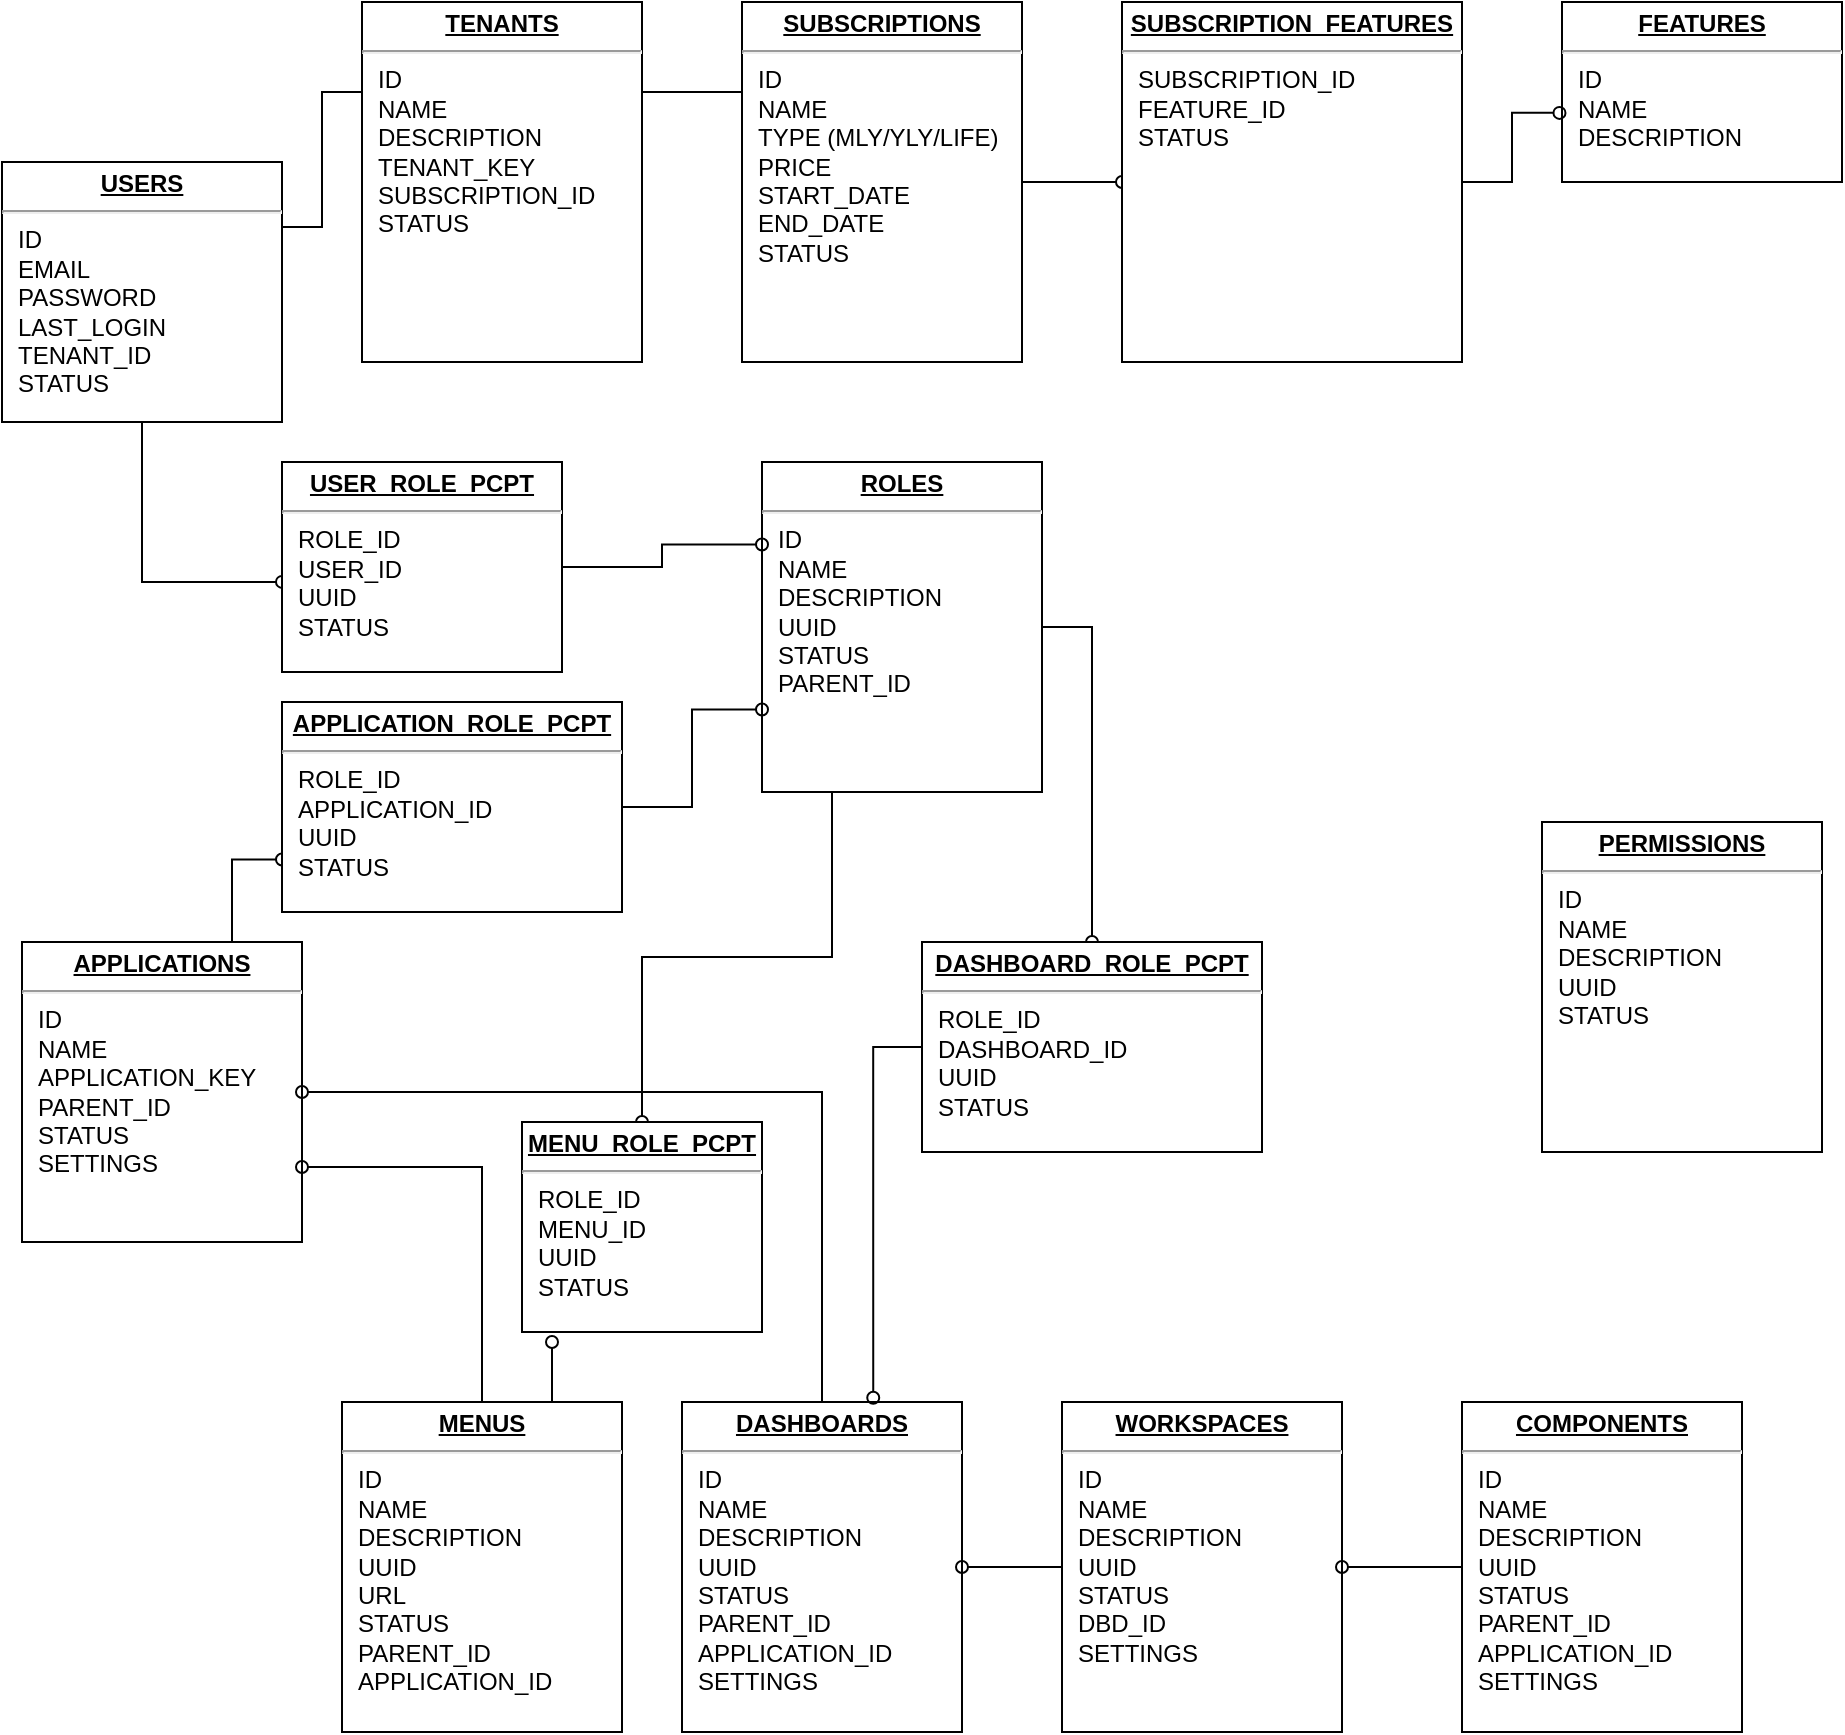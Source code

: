 <mxfile version="15.0.6" type="github">
  <diagram name="Page-1" id="a7904f86-f2b4-8e86-fa97-74104820619b">
    <mxGraphModel dx="1038" dy="491" grid="1" gridSize="10" guides="1" tooltips="1" connect="1" arrows="1" fold="1" page="1" pageScale="1" pageWidth="2336" pageHeight="1654" background="none" math="0" shadow="0">
      <root>
        <mxCell id="0" />
        <mxCell id="1" parent="0" />
        <mxCell id="n4MkrR-aPozAzKNr83SV-34" style="edgeStyle=orthogonalEdgeStyle;rounded=0;orthogonalLoop=1;jettySize=auto;html=1;exitX=0.5;exitY=1;exitDx=0;exitDy=0;entryX=0;entryY=0.571;entryDx=0;entryDy=0;entryPerimeter=0;endArrow=oval;endFill=0;" edge="1" parent="1" source="24794b860abc3c2d-1" target="n4MkrR-aPozAzKNr83SV-33">
          <mxGeometry relative="1" as="geometry" />
        </mxCell>
        <mxCell id="24794b860abc3c2d-1" value="&lt;p style=&quot;margin: 0px ; margin-top: 4px ; text-align: center ; text-decoration: underline&quot;&gt;&lt;b&gt;USERS&lt;/b&gt;&lt;/p&gt;&lt;hr&gt;&lt;p style=&quot;margin: 0px ; margin-left: 8px&quot;&gt;ID&lt;/p&gt;&lt;p style=&quot;margin: 0px ; margin-left: 8px&quot;&gt;EMAIL&lt;/p&gt;&lt;p style=&quot;margin: 0px ; margin-left: 8px&quot;&gt;PASSWORD&lt;/p&gt;&lt;p style=&quot;margin: 0px ; margin-left: 8px&quot;&gt;LAST_LOGIN&lt;/p&gt;&lt;p style=&quot;margin: 0px ; margin-left: 8px&quot;&gt;TENANT_ID&lt;/p&gt;&lt;p style=&quot;margin: 0px ; margin-left: 8px&quot;&gt;STATUS&lt;/p&gt;&lt;p style=&quot;margin: 0px ; margin-left: 8px&quot;&gt;&lt;br&gt;&lt;/p&gt;" style="verticalAlign=top;align=left;overflow=fill;fontSize=12;fontFamily=Helvetica;html=1;rounded=0;shadow=0;comic=0;labelBackgroundColor=none;strokeWidth=1" parent="1" vertex="1">
          <mxGeometry x="20" y="110" width="140" height="130" as="geometry" />
        </mxCell>
        <mxCell id="n4MkrR-aPozAzKNr83SV-30" style="edgeStyle=orthogonalEdgeStyle;rounded=0;orthogonalLoop=1;jettySize=auto;html=1;exitX=0.75;exitY=0;exitDx=0;exitDy=0;entryX=0;entryY=0.75;entryDx=0;entryDy=0;endArrow=oval;endFill=0;" edge="1" parent="1" source="24794b860abc3c2d-16" target="n4MkrR-aPozAzKNr83SV-29">
          <mxGeometry relative="1" as="geometry" />
        </mxCell>
        <mxCell id="24794b860abc3c2d-16" value="&lt;p style=&quot;margin: 0px ; margin-top: 4px ; text-align: center ; text-decoration: underline&quot;&gt;&lt;b&gt;APPLICATIONS&lt;/b&gt;&lt;/p&gt;&lt;hr&gt;&lt;p style=&quot;margin: 0px ; margin-left: 8px&quot;&gt;ID&lt;/p&gt;&lt;p style=&quot;margin: 0px ; margin-left: 8px&quot;&gt;NAME&lt;/p&gt;&lt;p style=&quot;margin: 0px ; margin-left: 8px&quot;&gt;APPLICATION_KEY&lt;/p&gt;&lt;p style=&quot;margin: 0px ; margin-left: 8px&quot;&gt;PARENT_ID&lt;br&gt;&lt;/p&gt;&lt;p style=&quot;margin: 0px ; margin-left: 8px&quot;&gt;STATUS&lt;/p&gt;&lt;p style=&quot;margin: 0px ; margin-left: 8px&quot;&gt;SETTINGS&lt;/p&gt;&lt;p style=&quot;margin: 0px ; margin-left: 8px&quot;&gt;&lt;br&gt;&lt;/p&gt;" style="verticalAlign=top;align=left;overflow=fill;fontSize=12;fontFamily=Helvetica;html=1;rounded=0;shadow=0;comic=0;labelBackgroundColor=none;strokeWidth=1" parent="1" vertex="1">
          <mxGeometry x="30" y="500" width="140" height="150" as="geometry" />
        </mxCell>
        <mxCell id="24794b860abc3c2d-40" style="edgeStyle=orthogonalEdgeStyle;rounded=0;html=1;exitX=0;exitY=0.25;entryX=1;entryY=0.25;labelBackgroundColor=none;endArrow=none;endFill=0;endSize=8;fontFamily=Verdana;fontSize=12;align=left;" parent="1" source="24794b860abc3c2d-17" target="24794b860abc3c2d-1" edge="1">
          <mxGeometry relative="1" as="geometry" />
        </mxCell>
        <mxCell id="24794b860abc3c2d-41" style="edgeStyle=orthogonalEdgeStyle;rounded=0;html=1;exitX=1;exitY=0.25;entryX=0;entryY=0.25;labelBackgroundColor=none;endArrow=none;endFill=0;endSize=8;fontFamily=Verdana;fontSize=12;align=left;" parent="1" source="24794b860abc3c2d-17" target="24794b860abc3c2d-19" edge="1">
          <mxGeometry relative="1" as="geometry" />
        </mxCell>
        <mxCell id="24794b860abc3c2d-17" value="&lt;p style=&quot;margin: 0px ; margin-top: 4px ; text-align: center ; text-decoration: underline&quot;&gt;&lt;b&gt;TENANTS&lt;/b&gt;&lt;/p&gt;&lt;hr&gt;&lt;p style=&quot;margin: 0px ; margin-left: 8px&quot;&gt;ID&lt;br&gt;NAME&lt;/p&gt;&lt;p style=&quot;margin: 0px ; margin-left: 8px&quot;&gt;DESCRIPTION&lt;/p&gt;&lt;p style=&quot;margin: 0px ; margin-left: 8px&quot;&gt;TENANT_KEY&lt;/p&gt;&lt;p style=&quot;margin: 0px ; margin-left: 8px&quot;&gt;SUBSCRIPTION_ID&lt;/p&gt;&lt;p style=&quot;margin: 0px ; margin-left: 8px&quot;&gt;STATUS&lt;/p&gt;" style="verticalAlign=top;align=left;overflow=fill;fontSize=12;fontFamily=Helvetica;html=1;rounded=0;shadow=0;comic=0;labelBackgroundColor=none;strokeWidth=1" parent="1" vertex="1">
          <mxGeometry x="200" y="30" width="140" height="180" as="geometry" />
        </mxCell>
        <mxCell id="n4MkrR-aPozAzKNr83SV-10" style="edgeStyle=orthogonalEdgeStyle;rounded=0;orthogonalLoop=1;jettySize=auto;html=1;exitX=1;exitY=0.5;exitDx=0;exitDy=0;endArrow=oval;endFill=0;" edge="1" parent="1" source="24794b860abc3c2d-19" target="n4MkrR-aPozAzKNr83SV-8">
          <mxGeometry relative="1" as="geometry" />
        </mxCell>
        <mxCell id="24794b860abc3c2d-19" value="&lt;p style=&quot;margin: 0px ; margin-top: 4px ; text-align: center ; text-decoration: underline&quot;&gt;&lt;b&gt;SUBSCRIPTIONS&lt;/b&gt;&lt;/p&gt;&lt;hr&gt;&lt;p style=&quot;margin: 0px ; margin-left: 8px&quot;&gt;ID&lt;/p&gt;&lt;p style=&quot;margin: 0px ; margin-left: 8px&quot;&gt;NAME&lt;/p&gt;&lt;p style=&quot;margin: 0px ; margin-left: 8px&quot;&gt;TYPE (MLY/YLY/LIFE)&lt;/p&gt;&lt;p style=&quot;margin: 0px ; margin-left: 8px&quot;&gt;PRICE&lt;/p&gt;&lt;p style=&quot;margin: 0px ; margin-left: 8px&quot;&gt;START_DATE&lt;/p&gt;&lt;p style=&quot;margin: 0px ; margin-left: 8px&quot;&gt;END_DATE&lt;br&gt;STATUS&lt;/p&gt;&lt;p style=&quot;margin: 0px ; margin-left: 8px&quot;&gt;&lt;br&gt;&lt;/p&gt;&lt;p style=&quot;margin: 0px ; margin-left: 8px&quot;&gt;&lt;br&gt;&lt;/p&gt;" style="verticalAlign=top;align=left;overflow=fill;fontSize=12;fontFamily=Helvetica;html=1;rounded=0;shadow=0;comic=0;labelBackgroundColor=none;strokeWidth=1" parent="1" vertex="1">
          <mxGeometry x="390" y="30" width="140" height="180" as="geometry" />
        </mxCell>
        <mxCell id="n4MkrR-aPozAzKNr83SV-2" value="&lt;p style=&quot;margin: 0px ; margin-top: 4px ; text-align: center ; text-decoration: underline&quot;&gt;&lt;b&gt;FEATURES&lt;/b&gt;&lt;/p&gt;&lt;hr&gt;&lt;p style=&quot;margin: 0px ; margin-left: 8px&quot;&gt;ID&lt;/p&gt;&lt;p style=&quot;margin: 0px ; margin-left: 8px&quot;&gt;NAME&lt;/p&gt;&lt;p style=&quot;margin: 0px ; margin-left: 8px&quot;&gt;DESCRIPTION&lt;/p&gt;&lt;p style=&quot;margin: 0px ; margin-left: 8px&quot;&gt;&lt;br&gt;&lt;/p&gt;" style="verticalAlign=top;align=left;overflow=fill;fontSize=12;fontFamily=Helvetica;html=1;rounded=0;shadow=0;comic=0;labelBackgroundColor=none;strokeWidth=1" vertex="1" parent="1">
          <mxGeometry x="800" y="30" width="140" height="90" as="geometry" />
        </mxCell>
        <mxCell id="n4MkrR-aPozAzKNr83SV-11" style="edgeStyle=orthogonalEdgeStyle;rounded=0;orthogonalLoop=1;jettySize=auto;html=1;exitX=1;exitY=0.5;exitDx=0;exitDy=0;entryX=-0.009;entryY=0.616;entryDx=0;entryDy=0;entryPerimeter=0;endArrow=oval;endFill=0;" edge="1" parent="1" source="n4MkrR-aPozAzKNr83SV-8" target="n4MkrR-aPozAzKNr83SV-2">
          <mxGeometry relative="1" as="geometry" />
        </mxCell>
        <mxCell id="n4MkrR-aPozAzKNr83SV-8" value="&lt;p style=&quot;margin: 0px ; margin-top: 4px ; text-align: center ; text-decoration: underline&quot;&gt;&lt;b&gt;SUBSCRIPTION_FEATURES&lt;/b&gt;&lt;/p&gt;&lt;hr&gt;&lt;p style=&quot;margin: 0px ; margin-left: 8px&quot;&gt;SUBSCRIPTION_ID&lt;br&gt;FEATURE_ID&lt;br&gt;&lt;/p&gt;&lt;p style=&quot;margin: 0px ; margin-left: 8px&quot;&gt;STATUS&lt;/p&gt;" style="verticalAlign=top;align=left;overflow=fill;fontSize=12;fontFamily=Helvetica;html=1;rounded=0;shadow=0;comic=0;labelBackgroundColor=none;strokeWidth=1" vertex="1" parent="1">
          <mxGeometry x="580" y="30" width="170" height="180" as="geometry" />
        </mxCell>
        <mxCell id="n4MkrR-aPozAzKNr83SV-19" style="edgeStyle=orthogonalEdgeStyle;rounded=0;orthogonalLoop=1;jettySize=auto;html=1;exitX=0.5;exitY=0;exitDx=0;exitDy=0;entryX=1;entryY=0.75;entryDx=0;entryDy=0;endArrow=oval;endFill=0;" edge="1" parent="1" source="n4MkrR-aPozAzKNr83SV-12" target="24794b860abc3c2d-16">
          <mxGeometry relative="1" as="geometry" />
        </mxCell>
        <mxCell id="n4MkrR-aPozAzKNr83SV-27" style="edgeStyle=orthogonalEdgeStyle;rounded=0;orthogonalLoop=1;jettySize=auto;html=1;exitX=0.75;exitY=0;exitDx=0;exitDy=0;endArrow=oval;endFill=0;" edge="1" parent="1" source="n4MkrR-aPozAzKNr83SV-12">
          <mxGeometry relative="1" as="geometry">
            <mxPoint x="295" y="700" as="targetPoint" />
          </mxGeometry>
        </mxCell>
        <mxCell id="n4MkrR-aPozAzKNr83SV-12" value="&lt;p style=&quot;margin: 0px ; margin-top: 4px ; text-align: center ; text-decoration: underline&quot;&gt;&lt;b&gt;MENUS&lt;/b&gt;&lt;/p&gt;&lt;hr&gt;&lt;p style=&quot;margin: 0px ; margin-left: 8px&quot;&gt;ID&lt;/p&gt;&lt;p style=&quot;margin: 0px ; margin-left: 8px&quot;&gt;NAME&lt;/p&gt;&lt;p style=&quot;margin: 0px ; margin-left: 8px&quot;&gt;DESCRIPTION&lt;/p&gt;&lt;p style=&quot;margin: 0px ; margin-left: 8px&quot;&gt;UUID&lt;/p&gt;&lt;p style=&quot;margin: 0px ; margin-left: 8px&quot;&gt;URL&lt;/p&gt;&lt;p style=&quot;margin: 0px ; margin-left: 8px&quot;&gt;STATUS&lt;/p&gt;&lt;p style=&quot;margin: 0px ; margin-left: 8px&quot;&gt;PARENT_ID&lt;/p&gt;&lt;p style=&quot;margin: 0px ; margin-left: 8px&quot;&gt;APPLICATION_ID&lt;/p&gt;&lt;p style=&quot;margin: 0px ; margin-left: 8px&quot;&gt;&lt;br&gt;&lt;/p&gt;" style="verticalAlign=top;align=left;overflow=fill;fontSize=12;fontFamily=Helvetica;html=1;rounded=0;shadow=0;comic=0;labelBackgroundColor=none;strokeWidth=1" vertex="1" parent="1">
          <mxGeometry x="190" y="730" width="140" height="165" as="geometry" />
        </mxCell>
        <mxCell id="n4MkrR-aPozAzKNr83SV-18" style="edgeStyle=orthogonalEdgeStyle;rounded=0;orthogonalLoop=1;jettySize=auto;html=1;exitX=0.5;exitY=0;exitDx=0;exitDy=0;entryX=1;entryY=0.5;entryDx=0;entryDy=0;endArrow=oval;endFill=0;" edge="1" parent="1" source="n4MkrR-aPozAzKNr83SV-13" target="24794b860abc3c2d-16">
          <mxGeometry relative="1" as="geometry" />
        </mxCell>
        <mxCell id="n4MkrR-aPozAzKNr83SV-13" value="&lt;p style=&quot;margin: 0px ; margin-top: 4px ; text-align: center ; text-decoration: underline&quot;&gt;&lt;b&gt;DASHBOARDS&lt;/b&gt;&lt;/p&gt;&lt;hr&gt;&lt;p style=&quot;margin: 0px ; margin-left: 8px&quot;&gt;ID&lt;/p&gt;&lt;p style=&quot;margin: 0px ; margin-left: 8px&quot;&gt;NAME&lt;/p&gt;&lt;p style=&quot;margin: 0px ; margin-left: 8px&quot;&gt;DESCRIPTION&lt;/p&gt;&lt;p style=&quot;margin: 0px ; margin-left: 8px&quot;&gt;&lt;span&gt;UUID&lt;/span&gt;&lt;/p&gt;&lt;p style=&quot;margin: 0px ; margin-left: 8px&quot;&gt;&lt;span&gt;STATUS&lt;/span&gt;&lt;br&gt;&lt;/p&gt;&lt;p style=&quot;margin: 0px ; margin-left: 8px&quot;&gt;PARENT_ID&lt;/p&gt;&lt;p style=&quot;margin: 0px ; margin-left: 8px&quot;&gt;APPLICATION_ID&lt;/p&gt;&lt;p style=&quot;margin: 0px ; margin-left: 8px&quot;&gt;SETTINGS&lt;/p&gt;&lt;p style=&quot;margin: 0px ; margin-left: 8px&quot;&gt;&lt;br&gt;&lt;/p&gt;" style="verticalAlign=top;align=left;overflow=fill;fontSize=12;fontFamily=Helvetica;html=1;rounded=0;shadow=0;comic=0;labelBackgroundColor=none;strokeWidth=1" vertex="1" parent="1">
          <mxGeometry x="360" y="730" width="140" height="165" as="geometry" />
        </mxCell>
        <mxCell id="n4MkrR-aPozAzKNr83SV-17" style="edgeStyle=orthogonalEdgeStyle;rounded=0;orthogonalLoop=1;jettySize=auto;html=1;exitX=0;exitY=0.5;exitDx=0;exitDy=0;entryX=1;entryY=0.5;entryDx=0;entryDy=0;endArrow=oval;endFill=0;" edge="1" parent="1" source="n4MkrR-aPozAzKNr83SV-14" target="n4MkrR-aPozAzKNr83SV-13">
          <mxGeometry relative="1" as="geometry" />
        </mxCell>
        <mxCell id="n4MkrR-aPozAzKNr83SV-14" value="&lt;p style=&quot;margin: 0px ; margin-top: 4px ; text-align: center ; text-decoration: underline&quot;&gt;&lt;b&gt;WORKSPACES&lt;/b&gt;&lt;/p&gt;&lt;hr&gt;&lt;p style=&quot;margin: 0px ; margin-left: 8px&quot;&gt;ID&lt;/p&gt;&lt;p style=&quot;margin: 0px ; margin-left: 8px&quot;&gt;NAME&lt;/p&gt;&lt;p style=&quot;margin: 0px ; margin-left: 8px&quot;&gt;DESCRIPTION&lt;/p&gt;&lt;p style=&quot;margin: 0px ; margin-left: 8px&quot;&gt;UUID&lt;/p&gt;&lt;p style=&quot;margin: 0px ; margin-left: 8px&quot;&gt;STATUS&lt;/p&gt;&lt;p style=&quot;margin: 0px ; margin-left: 8px&quot;&gt;DBD_ID&lt;/p&gt;&lt;p style=&quot;margin: 0px ; margin-left: 8px&quot;&gt;SETTINGS&lt;/p&gt;&lt;p style=&quot;margin: 0px ; margin-left: 8px&quot;&gt;&lt;br&gt;&lt;/p&gt;&lt;p style=&quot;margin: 0px ; margin-left: 8px&quot;&gt;&lt;br&gt;&lt;/p&gt;" style="verticalAlign=top;align=left;overflow=fill;fontSize=12;fontFamily=Helvetica;html=1;rounded=0;shadow=0;comic=0;labelBackgroundColor=none;strokeWidth=1" vertex="1" parent="1">
          <mxGeometry x="550" y="730" width="140" height="165" as="geometry" />
        </mxCell>
        <mxCell id="n4MkrR-aPozAzKNr83SV-16" style="edgeStyle=orthogonalEdgeStyle;rounded=0;orthogonalLoop=1;jettySize=auto;html=1;exitX=0;exitY=0.5;exitDx=0;exitDy=0;entryX=1;entryY=0.5;entryDx=0;entryDy=0;endArrow=oval;endFill=0;" edge="1" parent="1" source="n4MkrR-aPozAzKNr83SV-15" target="n4MkrR-aPozAzKNr83SV-14">
          <mxGeometry relative="1" as="geometry" />
        </mxCell>
        <mxCell id="n4MkrR-aPozAzKNr83SV-15" value="&lt;p style=&quot;margin: 0px ; margin-top: 4px ; text-align: center ; text-decoration: underline&quot;&gt;&lt;b&gt;COMPONENTS&lt;/b&gt;&lt;/p&gt;&lt;hr&gt;&lt;p style=&quot;margin: 0px ; margin-left: 8px&quot;&gt;ID&lt;/p&gt;&lt;p style=&quot;margin: 0px ; margin-left: 8px&quot;&gt;NAME&lt;/p&gt;&lt;p style=&quot;margin: 0px ; margin-left: 8px&quot;&gt;DESCRIPTION&lt;/p&gt;&lt;p style=&quot;margin: 0px ; margin-left: 8px&quot;&gt;UUID&lt;/p&gt;&lt;p style=&quot;margin: 0px ; margin-left: 8px&quot;&gt;STATUS&lt;/p&gt;&lt;p style=&quot;margin: 0px ; margin-left: 8px&quot;&gt;PARENT_ID&lt;/p&gt;&lt;p style=&quot;margin: 0px ; margin-left: 8px&quot;&gt;APPLICATION_ID&lt;/p&gt;&lt;p style=&quot;margin: 0px ; margin-left: 8px&quot;&gt;SETTINGS&lt;/p&gt;&lt;p style=&quot;margin: 0px ; margin-left: 8px&quot;&gt;&lt;br&gt;&lt;/p&gt;" style="verticalAlign=top;align=left;overflow=fill;fontSize=12;fontFamily=Helvetica;html=1;rounded=0;shadow=0;comic=0;labelBackgroundColor=none;strokeWidth=1" vertex="1" parent="1">
          <mxGeometry x="750" y="730" width="140" height="165" as="geometry" />
        </mxCell>
        <mxCell id="n4MkrR-aPozAzKNr83SV-25" style="edgeStyle=orthogonalEdgeStyle;rounded=0;orthogonalLoop=1;jettySize=auto;html=1;exitX=1;exitY=0.5;exitDx=0;exitDy=0;entryX=0.5;entryY=0;entryDx=0;entryDy=0;endArrow=oval;endFill=0;" edge="1" parent="1" source="n4MkrR-aPozAzKNr83SV-20" target="n4MkrR-aPozAzKNr83SV-22">
          <mxGeometry relative="1" as="geometry" />
        </mxCell>
        <mxCell id="n4MkrR-aPozAzKNr83SV-32" style="edgeStyle=orthogonalEdgeStyle;rounded=0;orthogonalLoop=1;jettySize=auto;html=1;exitX=0.25;exitY=1;exitDx=0;exitDy=0;entryX=0.5;entryY=0;entryDx=0;entryDy=0;endArrow=oval;endFill=0;" edge="1" parent="1" source="n4MkrR-aPozAzKNr83SV-20" target="n4MkrR-aPozAzKNr83SV-26">
          <mxGeometry relative="1" as="geometry" />
        </mxCell>
        <mxCell id="n4MkrR-aPozAzKNr83SV-20" value="&lt;p style=&quot;margin: 0px ; margin-top: 4px ; text-align: center ; text-decoration: underline&quot;&gt;&lt;b&gt;ROLES&lt;/b&gt;&lt;/p&gt;&lt;hr&gt;&lt;p style=&quot;margin: 0px ; margin-left: 8px&quot;&gt;ID&lt;/p&gt;&lt;p style=&quot;margin: 0px ; margin-left: 8px&quot;&gt;NAME&lt;/p&gt;&lt;p style=&quot;margin: 0px ; margin-left: 8px&quot;&gt;DESCRIPTION&lt;/p&gt;&lt;p style=&quot;margin: 0px ; margin-left: 8px&quot;&gt;UUID&lt;/p&gt;&lt;p style=&quot;margin: 0px ; margin-left: 8px&quot;&gt;STATUS&lt;/p&gt;&lt;p style=&quot;margin: 0px ; margin-left: 8px&quot;&gt;PARENT_ID&lt;/p&gt;&lt;p style=&quot;margin: 0px ; margin-left: 8px&quot;&gt;&lt;br&gt;&lt;/p&gt;&lt;p style=&quot;margin: 0px ; margin-left: 8px&quot;&gt;&lt;br&gt;&lt;/p&gt;" style="verticalAlign=top;align=left;overflow=fill;fontSize=12;fontFamily=Helvetica;html=1;rounded=0;shadow=0;comic=0;labelBackgroundColor=none;strokeWidth=1" vertex="1" parent="1">
          <mxGeometry x="400" y="260" width="140" height="165" as="geometry" />
        </mxCell>
        <mxCell id="n4MkrR-aPozAzKNr83SV-21" value="&lt;p style=&quot;margin: 0px ; margin-top: 4px ; text-align: center ; text-decoration: underline&quot;&gt;&lt;b&gt;PERMISSIONS&lt;/b&gt;&lt;/p&gt;&lt;hr&gt;&lt;p style=&quot;margin: 0px ; margin-left: 8px&quot;&gt;ID&lt;/p&gt;&lt;p style=&quot;margin: 0px ; margin-left: 8px&quot;&gt;NAME&lt;/p&gt;&lt;p style=&quot;margin: 0px ; margin-left: 8px&quot;&gt;DESCRIPTION&lt;/p&gt;&lt;p style=&quot;margin: 0px ; margin-left: 8px&quot;&gt;UUID&lt;/p&gt;&lt;p style=&quot;margin: 0px ; margin-left: 8px&quot;&gt;STATUS&lt;/p&gt;" style="verticalAlign=top;align=left;overflow=fill;fontSize=12;fontFamily=Helvetica;html=1;rounded=0;shadow=0;comic=0;labelBackgroundColor=none;strokeWidth=1" vertex="1" parent="1">
          <mxGeometry x="790" y="440" width="140" height="165" as="geometry" />
        </mxCell>
        <mxCell id="n4MkrR-aPozAzKNr83SV-24" style="edgeStyle=orthogonalEdgeStyle;rounded=0;orthogonalLoop=1;jettySize=auto;html=1;exitX=0;exitY=0.5;exitDx=0;exitDy=0;entryX=0.683;entryY=-0.013;entryDx=0;entryDy=0;entryPerimeter=0;endArrow=oval;endFill=0;" edge="1" parent="1" source="n4MkrR-aPozAzKNr83SV-22" target="n4MkrR-aPozAzKNr83SV-13">
          <mxGeometry relative="1" as="geometry" />
        </mxCell>
        <mxCell id="n4MkrR-aPozAzKNr83SV-22" value="&lt;p style=&quot;margin: 0px ; margin-top: 4px ; text-align: center ; text-decoration: underline&quot;&gt;&lt;b&gt;DASHBOARD_ROLE_PCPT&lt;/b&gt;&lt;/p&gt;&lt;hr&gt;&lt;p style=&quot;margin: 0px ; margin-left: 8px&quot;&gt;ROLE_ID&lt;/p&gt;&lt;p style=&quot;margin: 0px ; margin-left: 8px&quot;&gt;DASHBOARD_ID&lt;/p&gt;&lt;p style=&quot;margin: 0px ; margin-left: 8px&quot;&gt;&lt;span&gt;UUID&lt;/span&gt;&lt;br&gt;&lt;/p&gt;&lt;p style=&quot;margin: 0px ; margin-left: 8px&quot;&gt;STATUS&lt;/p&gt;&lt;p style=&quot;margin: 0px ; margin-left: 8px&quot;&gt;&lt;br&gt;&lt;/p&gt;" style="verticalAlign=top;align=left;overflow=fill;fontSize=12;fontFamily=Helvetica;html=1;rounded=0;shadow=0;comic=0;labelBackgroundColor=none;strokeWidth=1" vertex="1" parent="1">
          <mxGeometry x="480" y="500" width="170" height="105" as="geometry" />
        </mxCell>
        <mxCell id="n4MkrR-aPozAzKNr83SV-26" value="&lt;p style=&quot;margin: 0px ; margin-top: 4px ; text-align: center ; text-decoration: underline&quot;&gt;&lt;b&gt;MENU_ROLE_PCPT&lt;/b&gt;&lt;/p&gt;&lt;hr&gt;&lt;p style=&quot;margin: 0px ; margin-left: 8px&quot;&gt;ROLE_ID&lt;/p&gt;&lt;p style=&quot;margin: 0px ; margin-left: 8px&quot;&gt;MENU_ID&lt;/p&gt;&lt;p style=&quot;margin: 0px ; margin-left: 8px&quot;&gt;&lt;span&gt;UUID&lt;/span&gt;&lt;br&gt;&lt;/p&gt;&lt;p style=&quot;margin: 0px ; margin-left: 8px&quot;&gt;STATUS&lt;/p&gt;&lt;p style=&quot;margin: 0px ; margin-left: 8px&quot;&gt;&lt;br&gt;&lt;/p&gt;" style="verticalAlign=top;align=left;overflow=fill;fontSize=12;fontFamily=Helvetica;html=1;rounded=0;shadow=0;comic=0;labelBackgroundColor=none;strokeWidth=1" vertex="1" parent="1">
          <mxGeometry x="280" y="590" width="120" height="105" as="geometry" />
        </mxCell>
        <mxCell id="n4MkrR-aPozAzKNr83SV-31" style="edgeStyle=orthogonalEdgeStyle;rounded=0;orthogonalLoop=1;jettySize=auto;html=1;exitX=1;exitY=0.5;exitDx=0;exitDy=0;entryX=0;entryY=0.75;entryDx=0;entryDy=0;endArrow=oval;endFill=0;" edge="1" parent="1" source="n4MkrR-aPozAzKNr83SV-29" target="n4MkrR-aPozAzKNr83SV-20">
          <mxGeometry relative="1" as="geometry" />
        </mxCell>
        <mxCell id="n4MkrR-aPozAzKNr83SV-29" value="&lt;p style=&quot;margin: 0px ; margin-top: 4px ; text-align: center ; text-decoration: underline&quot;&gt;&lt;b&gt;APPLICATION_ROLE_PCPT&lt;/b&gt;&lt;/p&gt;&lt;hr&gt;&lt;p style=&quot;margin: 0px ; margin-left: 8px&quot;&gt;ROLE_ID&lt;/p&gt;&lt;p style=&quot;margin: 0px ; margin-left: 8px&quot;&gt;APPLICATION_ID&lt;/p&gt;&lt;p style=&quot;margin: 0px ; margin-left: 8px&quot;&gt;&lt;span&gt;UUID&lt;/span&gt;&lt;br&gt;&lt;/p&gt;&lt;p style=&quot;margin: 0px ; margin-left: 8px&quot;&gt;STATUS&lt;/p&gt;&lt;p style=&quot;margin: 0px ; margin-left: 8px&quot;&gt;&lt;br&gt;&lt;/p&gt;" style="verticalAlign=top;align=left;overflow=fill;fontSize=12;fontFamily=Helvetica;html=1;rounded=0;shadow=0;comic=0;labelBackgroundColor=none;strokeWidth=1" vertex="1" parent="1">
          <mxGeometry x="160" y="380" width="170" height="105" as="geometry" />
        </mxCell>
        <mxCell id="n4MkrR-aPozAzKNr83SV-35" style="edgeStyle=orthogonalEdgeStyle;rounded=0;orthogonalLoop=1;jettySize=auto;html=1;entryX=0;entryY=0.25;entryDx=0;entryDy=0;endArrow=oval;endFill=0;" edge="1" parent="1" source="n4MkrR-aPozAzKNr83SV-33" target="n4MkrR-aPozAzKNr83SV-20">
          <mxGeometry relative="1" as="geometry" />
        </mxCell>
        <mxCell id="n4MkrR-aPozAzKNr83SV-33" value="&lt;p style=&quot;margin: 0px ; margin-top: 4px ; text-align: center ; text-decoration: underline&quot;&gt;&lt;b&gt;USER_ROLE_PCPT&lt;/b&gt;&lt;/p&gt;&lt;hr&gt;&lt;p style=&quot;margin: 0px ; margin-left: 8px&quot;&gt;ROLE_ID&lt;/p&gt;&lt;p style=&quot;margin: 0px ; margin-left: 8px&quot;&gt;USER_ID&lt;/p&gt;&lt;p style=&quot;margin: 0px ; margin-left: 8px&quot;&gt;&lt;span&gt;UUID&lt;/span&gt;&lt;br&gt;&lt;/p&gt;&lt;p style=&quot;margin: 0px ; margin-left: 8px&quot;&gt;STATUS&lt;/p&gt;&lt;p style=&quot;margin: 0px ; margin-left: 8px&quot;&gt;&lt;br&gt;&lt;/p&gt;" style="verticalAlign=top;align=left;overflow=fill;fontSize=12;fontFamily=Helvetica;html=1;rounded=0;shadow=0;comic=0;labelBackgroundColor=none;strokeWidth=1" vertex="1" parent="1">
          <mxGeometry x="160" y="260" width="140" height="105" as="geometry" />
        </mxCell>
      </root>
    </mxGraphModel>
  </diagram>
</mxfile>
